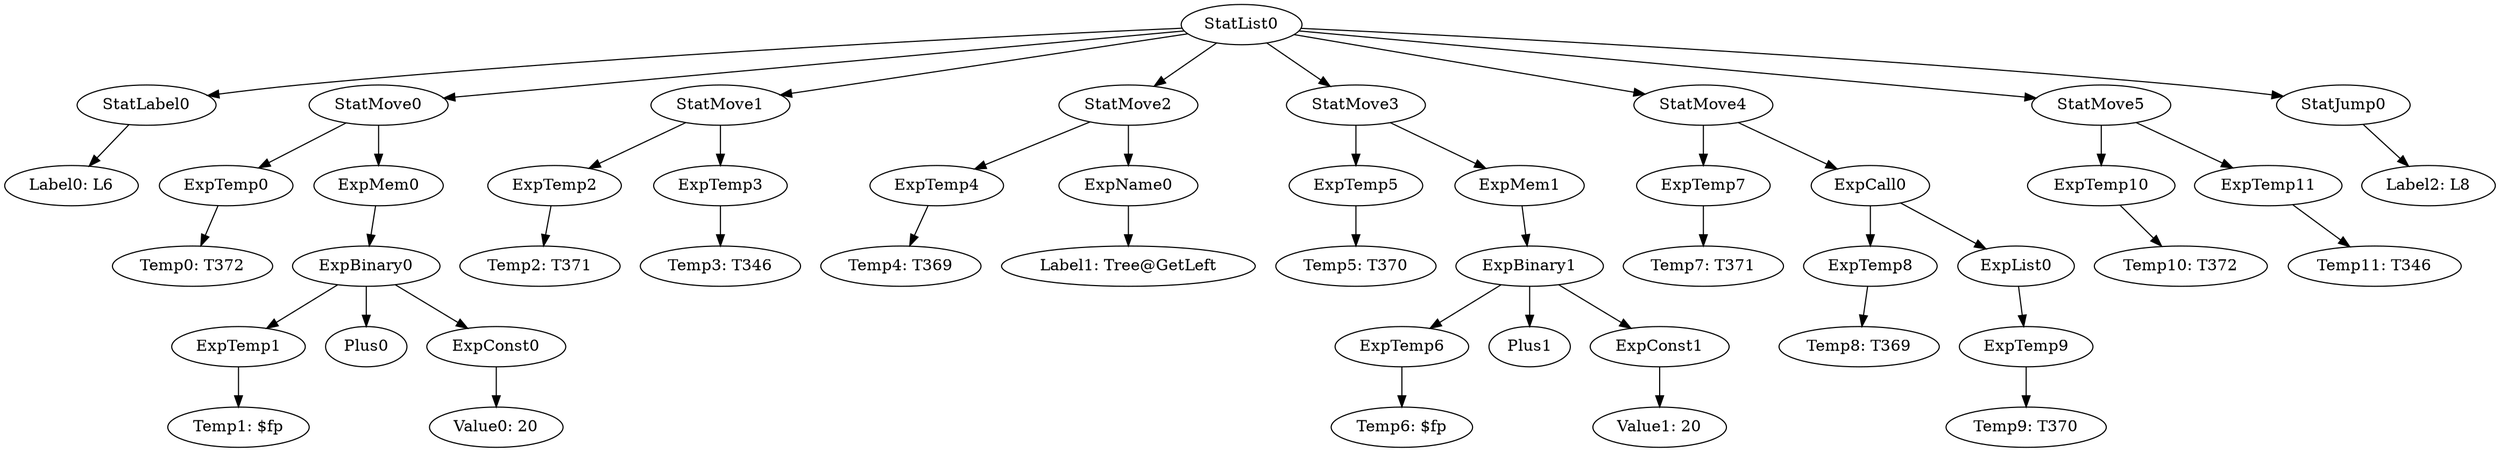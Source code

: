 digraph {
	ordering = out;
	ExpList0 -> ExpTemp9;
	ExpTemp9 -> "Temp9: T370";
	StatJump0 -> "Label2: L8";
	ExpCall0 -> ExpTemp8;
	ExpCall0 -> ExpList0;
	ExpTemp8 -> "Temp8: T369";
	StatMove1 -> ExpTemp2;
	StatMove1 -> ExpTemp3;
	StatMove5 -> ExpTemp10;
	StatMove5 -> ExpTemp11;
	ExpConst1 -> "Value1: 20";
	ExpBinary1 -> ExpTemp6;
	ExpBinary1 -> Plus1;
	ExpBinary1 -> ExpConst1;
	ExpTemp10 -> "Temp10: T372";
	ExpTemp2 -> "Temp2: T371";
	StatMove2 -> ExpTemp4;
	StatMove2 -> ExpName0;
	ExpConst0 -> "Value0: 20";
	ExpMem1 -> ExpBinary1;
	StatLabel0 -> "Label0: L6";
	StatList0 -> StatLabel0;
	StatList0 -> StatMove0;
	StatList0 -> StatMove1;
	StatList0 -> StatMove2;
	StatList0 -> StatMove3;
	StatList0 -> StatMove4;
	StatList0 -> StatMove5;
	StatList0 -> StatJump0;
	ExpTemp0 -> "Temp0: T372";
	ExpBinary0 -> ExpTemp1;
	ExpBinary0 -> Plus0;
	ExpBinary0 -> ExpConst0;
	StatMove0 -> ExpTemp0;
	StatMove0 -> ExpMem0;
	ExpTemp3 -> "Temp3: T346";
	ExpName0 -> "Label1: Tree@GetLeft";
	ExpTemp4 -> "Temp4: T369";
	ExpTemp7 -> "Temp7: T371";
	ExpTemp1 -> "Temp1: $fp";
	ExpTemp5 -> "Temp5: T370";
	ExpTemp11 -> "Temp11: T346";
	StatMove3 -> ExpTemp5;
	StatMove3 -> ExpMem1;
	ExpTemp6 -> "Temp6: $fp";
	ExpMem0 -> ExpBinary0;
	StatMove4 -> ExpTemp7;
	StatMove4 -> ExpCall0;
}

